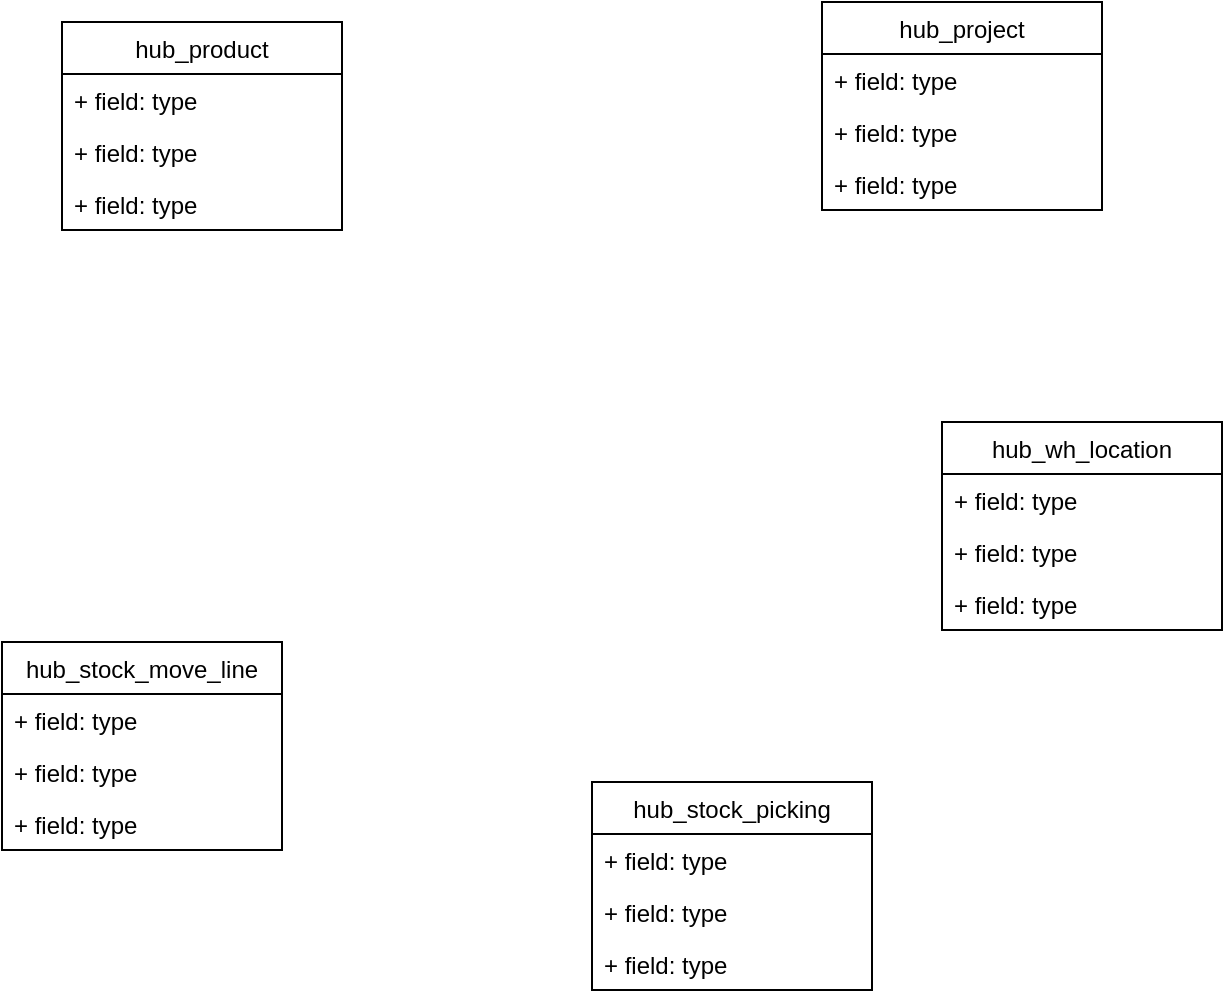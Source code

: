 <mxfile version="16.6.2" type="github"><diagram id="SlpTzKFn6GwS-scd1Ymi" name="Page-1"><mxGraphModel dx="2062" dy="1160" grid="1" gridSize="10" guides="1" tooltips="1" connect="1" arrows="1" fold="1" page="1" pageScale="1" pageWidth="850" pageHeight="1100" math="0" shadow="0"><root><mxCell id="0"/><mxCell id="1" parent="0"/><mxCell id="4arWClk7l8bvV43rsrXZ-1" value="hub_product" style="swimlane;fontStyle=0;childLayout=stackLayout;horizontal=1;startSize=26;fillColor=none;horizontalStack=0;resizeParent=1;resizeParentMax=0;resizeLast=0;collapsible=1;marginBottom=0;" vertex="1" parent="1"><mxGeometry x="160" y="230" width="140" height="104" as="geometry"/></mxCell><mxCell id="4arWClk7l8bvV43rsrXZ-2" value="+ field: type" style="text;strokeColor=none;fillColor=none;align=left;verticalAlign=top;spacingLeft=4;spacingRight=4;overflow=hidden;rotatable=0;points=[[0,0.5],[1,0.5]];portConstraint=eastwest;" vertex="1" parent="4arWClk7l8bvV43rsrXZ-1"><mxGeometry y="26" width="140" height="26" as="geometry"/></mxCell><mxCell id="4arWClk7l8bvV43rsrXZ-3" value="+ field: type" style="text;strokeColor=none;fillColor=none;align=left;verticalAlign=top;spacingLeft=4;spacingRight=4;overflow=hidden;rotatable=0;points=[[0,0.5],[1,0.5]];portConstraint=eastwest;" vertex="1" parent="4arWClk7l8bvV43rsrXZ-1"><mxGeometry y="52" width="140" height="26" as="geometry"/></mxCell><mxCell id="4arWClk7l8bvV43rsrXZ-4" value="+ field: type" style="text;strokeColor=none;fillColor=none;align=left;verticalAlign=top;spacingLeft=4;spacingRight=4;overflow=hidden;rotatable=0;points=[[0,0.5],[1,0.5]];portConstraint=eastwest;" vertex="1" parent="4arWClk7l8bvV43rsrXZ-1"><mxGeometry y="78" width="140" height="26" as="geometry"/></mxCell><mxCell id="4arWClk7l8bvV43rsrXZ-5" value="hub_project" style="swimlane;fontStyle=0;childLayout=stackLayout;horizontal=1;startSize=26;fillColor=none;horizontalStack=0;resizeParent=1;resizeParentMax=0;resizeLast=0;collapsible=1;marginBottom=0;" vertex="1" parent="1"><mxGeometry x="540" y="220" width="140" height="104" as="geometry"/></mxCell><mxCell id="4arWClk7l8bvV43rsrXZ-6" value="+ field: type" style="text;strokeColor=none;fillColor=none;align=left;verticalAlign=top;spacingLeft=4;spacingRight=4;overflow=hidden;rotatable=0;points=[[0,0.5],[1,0.5]];portConstraint=eastwest;" vertex="1" parent="4arWClk7l8bvV43rsrXZ-5"><mxGeometry y="26" width="140" height="26" as="geometry"/></mxCell><mxCell id="4arWClk7l8bvV43rsrXZ-7" value="+ field: type" style="text;strokeColor=none;fillColor=none;align=left;verticalAlign=top;spacingLeft=4;spacingRight=4;overflow=hidden;rotatable=0;points=[[0,0.5],[1,0.5]];portConstraint=eastwest;" vertex="1" parent="4arWClk7l8bvV43rsrXZ-5"><mxGeometry y="52" width="140" height="26" as="geometry"/></mxCell><mxCell id="4arWClk7l8bvV43rsrXZ-8" value="+ field: type" style="text;strokeColor=none;fillColor=none;align=left;verticalAlign=top;spacingLeft=4;spacingRight=4;overflow=hidden;rotatable=0;points=[[0,0.5],[1,0.5]];portConstraint=eastwest;" vertex="1" parent="4arWClk7l8bvV43rsrXZ-5"><mxGeometry y="78" width="140" height="26" as="geometry"/></mxCell><mxCell id="4arWClk7l8bvV43rsrXZ-9" value="hub_wh_location" style="swimlane;fontStyle=0;childLayout=stackLayout;horizontal=1;startSize=26;fillColor=none;horizontalStack=0;resizeParent=1;resizeParentMax=0;resizeLast=0;collapsible=1;marginBottom=0;" vertex="1" parent="1"><mxGeometry x="600" y="430" width="140" height="104" as="geometry"/></mxCell><mxCell id="4arWClk7l8bvV43rsrXZ-10" value="+ field: type" style="text;strokeColor=none;fillColor=none;align=left;verticalAlign=top;spacingLeft=4;spacingRight=4;overflow=hidden;rotatable=0;points=[[0,0.5],[1,0.5]];portConstraint=eastwest;" vertex="1" parent="4arWClk7l8bvV43rsrXZ-9"><mxGeometry y="26" width="140" height="26" as="geometry"/></mxCell><mxCell id="4arWClk7l8bvV43rsrXZ-11" value="+ field: type" style="text;strokeColor=none;fillColor=none;align=left;verticalAlign=top;spacingLeft=4;spacingRight=4;overflow=hidden;rotatable=0;points=[[0,0.5],[1,0.5]];portConstraint=eastwest;" vertex="1" parent="4arWClk7l8bvV43rsrXZ-9"><mxGeometry y="52" width="140" height="26" as="geometry"/></mxCell><mxCell id="4arWClk7l8bvV43rsrXZ-12" value="+ field: type" style="text;strokeColor=none;fillColor=none;align=left;verticalAlign=top;spacingLeft=4;spacingRight=4;overflow=hidden;rotatable=0;points=[[0,0.5],[1,0.5]];portConstraint=eastwest;" vertex="1" parent="4arWClk7l8bvV43rsrXZ-9"><mxGeometry y="78" width="140" height="26" as="geometry"/></mxCell><mxCell id="4arWClk7l8bvV43rsrXZ-13" value="hub_stock_move_line" style="swimlane;fontStyle=0;childLayout=stackLayout;horizontal=1;startSize=26;fillColor=none;horizontalStack=0;resizeParent=1;resizeParentMax=0;resizeLast=0;collapsible=1;marginBottom=0;" vertex="1" parent="1"><mxGeometry x="130" y="540" width="140" height="104" as="geometry"/></mxCell><mxCell id="4arWClk7l8bvV43rsrXZ-14" value="+ field: type" style="text;strokeColor=none;fillColor=none;align=left;verticalAlign=top;spacingLeft=4;spacingRight=4;overflow=hidden;rotatable=0;points=[[0,0.5],[1,0.5]];portConstraint=eastwest;" vertex="1" parent="4arWClk7l8bvV43rsrXZ-13"><mxGeometry y="26" width="140" height="26" as="geometry"/></mxCell><mxCell id="4arWClk7l8bvV43rsrXZ-15" value="+ field: type" style="text;strokeColor=none;fillColor=none;align=left;verticalAlign=top;spacingLeft=4;spacingRight=4;overflow=hidden;rotatable=0;points=[[0,0.5],[1,0.5]];portConstraint=eastwest;" vertex="1" parent="4arWClk7l8bvV43rsrXZ-13"><mxGeometry y="52" width="140" height="26" as="geometry"/></mxCell><mxCell id="4arWClk7l8bvV43rsrXZ-16" value="+ field: type" style="text;strokeColor=none;fillColor=none;align=left;verticalAlign=top;spacingLeft=4;spacingRight=4;overflow=hidden;rotatable=0;points=[[0,0.5],[1,0.5]];portConstraint=eastwest;" vertex="1" parent="4arWClk7l8bvV43rsrXZ-13"><mxGeometry y="78" width="140" height="26" as="geometry"/></mxCell><mxCell id="4arWClk7l8bvV43rsrXZ-17" value="hub_stock_picking" style="swimlane;fontStyle=0;childLayout=stackLayout;horizontal=1;startSize=26;fillColor=none;horizontalStack=0;resizeParent=1;resizeParentMax=0;resizeLast=0;collapsible=1;marginBottom=0;" vertex="1" parent="1"><mxGeometry x="425" y="610" width="140" height="104" as="geometry"/></mxCell><mxCell id="4arWClk7l8bvV43rsrXZ-18" value="+ field: type" style="text;strokeColor=none;fillColor=none;align=left;verticalAlign=top;spacingLeft=4;spacingRight=4;overflow=hidden;rotatable=0;points=[[0,0.5],[1,0.5]];portConstraint=eastwest;" vertex="1" parent="4arWClk7l8bvV43rsrXZ-17"><mxGeometry y="26" width="140" height="26" as="geometry"/></mxCell><mxCell id="4arWClk7l8bvV43rsrXZ-19" value="+ field: type" style="text;strokeColor=none;fillColor=none;align=left;verticalAlign=top;spacingLeft=4;spacingRight=4;overflow=hidden;rotatable=0;points=[[0,0.5],[1,0.5]];portConstraint=eastwest;" vertex="1" parent="4arWClk7l8bvV43rsrXZ-17"><mxGeometry y="52" width="140" height="26" as="geometry"/></mxCell><mxCell id="4arWClk7l8bvV43rsrXZ-20" value="+ field: type" style="text;strokeColor=none;fillColor=none;align=left;verticalAlign=top;spacingLeft=4;spacingRight=4;overflow=hidden;rotatable=0;points=[[0,0.5],[1,0.5]];portConstraint=eastwest;" vertex="1" parent="4arWClk7l8bvV43rsrXZ-17"><mxGeometry y="78" width="140" height="26" as="geometry"/></mxCell></root></mxGraphModel></diagram></mxfile>